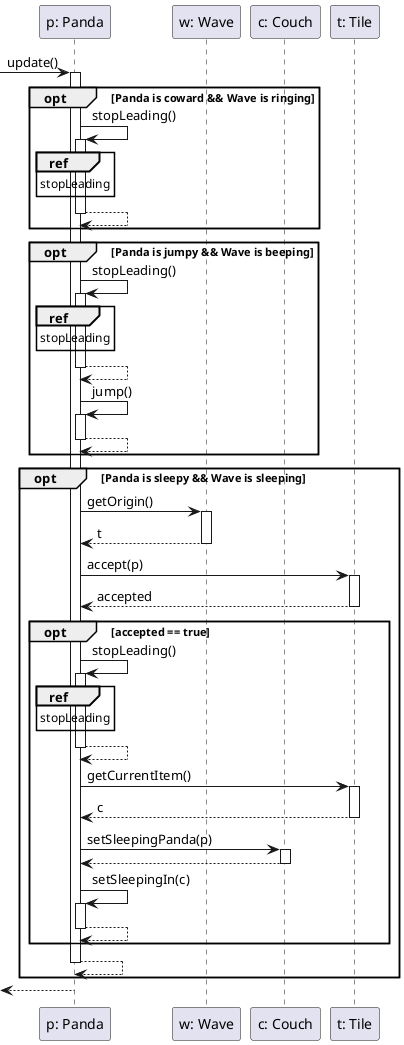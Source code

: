 @startuml

skinparam classAttributeIconSize 0
skinparam guillemet false

participant "p: Panda" as p
participant "w: Wave" as w
participant "c: Couch" as c
participant "t: Tile" as t

[-> p: update()
activate p

opt Panda is coward && Wave is ringing
p -> p ++ : stopLeading()
ref over p : stopLeading
p --> p --
end

opt Panda is jumpy && Wave is beeping
p -> p ++ : stopLeading()
ref over p : stopLeading
p --> p --
p -> p ++ : jump()
p --> p --
end

opt Panda is sleepy && Wave is sleeping
p -> w ++ : getOrigin()
w --> p -- : t
p -> t ++ : accept(p)
t --> p -- : accepted
    opt accepted == true
    p -> p ++ : stopLeading()
    ref over p : stopLeading
    p --> p --
    p -> t ++ : getCurrentItem()
    t --> p -- : c
    p -> c ++ : setSleepingPanda(p)
    c --> p --
    p -> p ++ : setSleepingIn(c)
    p --> p --
    end
p --> p --
end

[<-- p
deactivate p

@enduml